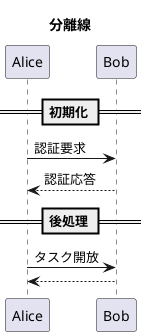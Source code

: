 @startuml{plantuml_seq_divider.png}

title 分離線

== 初期化 ==

Alice -> Bob: 認証要求
Bob --> Alice: 認証応答

== 後処理 ==

Alice -> Bob: タスク開放
Alice <-- Bob

@enduml
